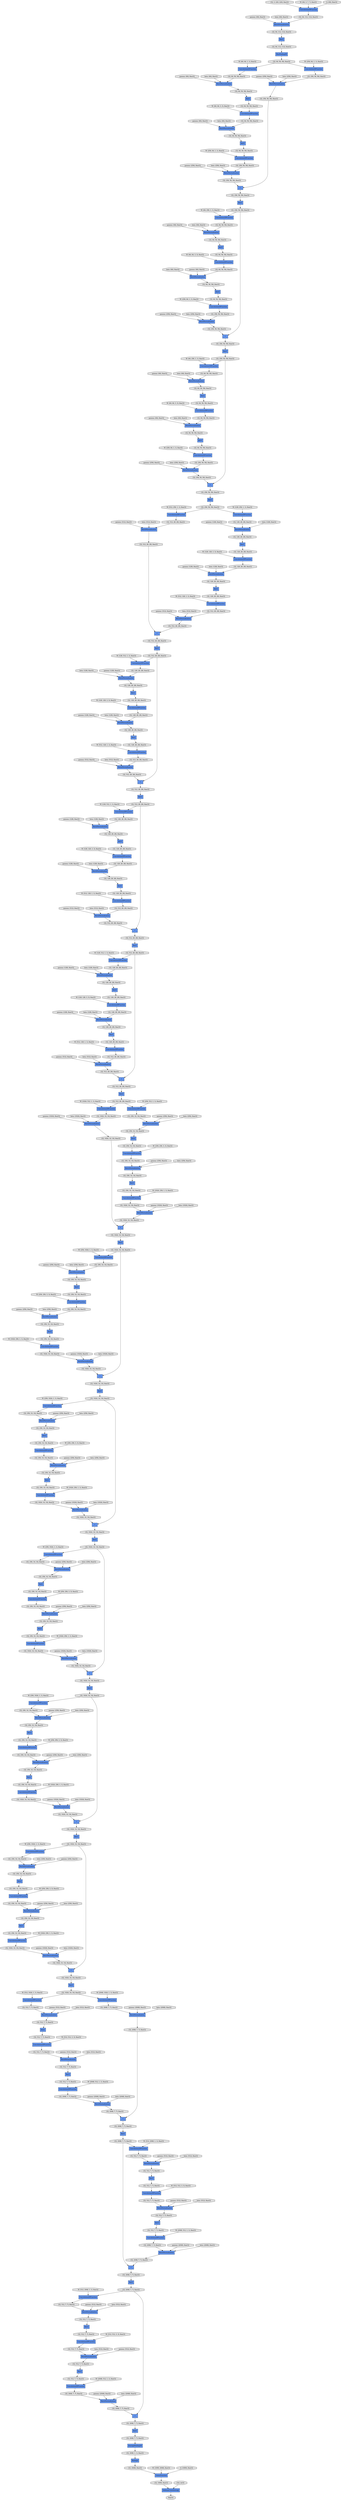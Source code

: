 digraph graphname{rankdir=TB;139772608872520 [label="W: (1024, 256, 1, 1), float32",shape="octagon",fillcolor="#E0E0E0",style="filled"];139772608807320 [label="gamma: (128), float32",shape="octagon",fillcolor="#E0E0E0",style="filled"];139772608774552 [label="beta: (128), float32",shape="octagon",fillcolor="#E0E0E0",style="filled"];139772608873024 [label="gamma: (1024), float32",shape="octagon",fillcolor="#E0E0E0",style="filled"];139772608774720 [label="W: (128, 128, 3, 3), float32",shape="octagon",fillcolor="#E0E0E0",style="filled"];139772608807712 [label="beta: (128), float32",shape="octagon",fillcolor="#E0E0E0",style="filled"];139769474384784 [label="gamma: (256), float32",shape="octagon",fillcolor="#E0E0E0",style="filled"];139772608873416 [label="beta: (1024), float32",shape="octagon",fillcolor="#E0E0E0",style="filled"];139772608807880 [label="W: (512, 128, 1, 1), float32",shape="octagon",fillcolor="#E0E0E0",style="filled"];139772608775224 [label="gamma: (128), float32",shape="octagon",fillcolor="#E0E0E0",style="filled"];139772608873752 [label="W: (256, 1024, 1, 1), float32",shape="octagon",fillcolor="#E0E0E0",style="filled"];139772608808384 [label="gamma: (512), float32",shape="octagon",fillcolor="#E0E0E0",style="filled"];139772608775616 [label="beta: (128), float32",shape="octagon",fillcolor="#E0E0E0",style="filled"];139772608775784 [label="W: (512, 128, 1, 1), float32",shape="octagon",fillcolor="#E0E0E0",style="filled"];139772608874256 [label="gamma: (256), float32",shape="octagon",fillcolor="#E0E0E0",style="filled"];139772608808776 [label="beta: (512), float32",shape="octagon",fillcolor="#E0E0E0",style="filled"];139769474385848 [label="W: (256, 64, 1, 1), float32",shape="octagon",fillcolor="#E0E0E0",style="filled"];139769474385960 [label="beta: (64), float32",shape="octagon",fillcolor="#E0E0E0",style="filled"];139772608776288 [label="gamma: (512), float32",shape="octagon",fillcolor="#E0E0E0",style="filled"];139772608874648 [label="beta: (256), float32",shape="octagon",fillcolor="#E0E0E0",style="filled"];139772608809112 [label="W: (128, 512, 1, 1), float32",shape="octagon",fillcolor="#E0E0E0",style="filled"];139772608874816 [label="W: (256, 256, 3, 3), float32",shape="octagon",fillcolor="#E0E0E0",style="filled"];139772608776680 [label="beta: (512), float32",shape="octagon",fillcolor="#E0E0E0",style="filled"];139772608809616 [label="gamma: (128), float32",shape="octagon",fillcolor="#E0E0E0",style="filled"];139772608875320 [label="gamma: (256), float32",shape="octagon",fillcolor="#E0E0E0",style="filled"];139772608777016 [label="W: (128, 512, 1, 1), float32",shape="octagon",fillcolor="#E0E0E0",style="filled"];139769474386912 [label="gamma: (64), float32",shape="octagon",fillcolor="#E0E0E0",style="filled"];139772608810008 [label="beta: (128), float32",shape="octagon",fillcolor="#E0E0E0",style="filled"];139771458329792 [label="ReLU",shape="record",fillcolor="#6495ED",style="filled"];139772608875712 [label="beta: (256), float32",shape="octagon",fillcolor="#E0E0E0",style="filled"];139772608810176 [label="W: (128, 128, 3, 3), float32",shape="octagon",fillcolor="#E0E0E0",style="filled"];139772608777520 [label="gamma: (128), float32",shape="octagon",fillcolor="#E0E0E0",style="filled"];139772608875880 [label="W: (1024, 256, 1, 1), float32",shape="octagon",fillcolor="#E0E0E0",style="filled"];139772608810680 [label="gamma: (128), float32",shape="octagon",fillcolor="#E0E0E0",style="filled"];139772608777912 [label="beta: (128), float32",shape="octagon",fillcolor="#E0E0E0",style="filled"];139772608876384 [label="gamma: (1024), float32",shape="octagon",fillcolor="#E0E0E0",style="filled"];139772608778080 [label="W: (128, 128, 3, 3), float32",shape="octagon",fillcolor="#E0E0E0",style="filled"];139771457966152 [label="ReLU",shape="record",fillcolor="#6495ED",style="filled"];139771458326600 [label="(32, 256, 56, 56), float32",shape="octagon",fillcolor="#E0E0E0",style="filled"];139771457966208 [label="(32, 256, 14, 14), float32",shape="octagon",fillcolor="#E0E0E0",style="filled"];139771458457728 [label="Convolution2DFunction",shape="record",fillcolor="#6495ED",style="filled"];139771457999032 [label="(32, 1024, 14, 14), float32",shape="octagon",fillcolor="#E0E0E0",style="filled"];139771458425016 [label="Convolution2DFunction",shape="record",fillcolor="#6495ED",style="filled"];139771457966320 [label="(32, 256, 14, 14), float32",shape="octagon",fillcolor="#E0E0E0",style="filled"];139771458457840 [label="(32, 1024, 14, 14), float32",shape="octagon",fillcolor="#E0E0E0",style="filled"];139771458326768 [label="Convolution2DFunction",shape="record",fillcolor="#6495ED",style="filled"];139771458326824 [label="Convolution2DFunction",shape="record",fillcolor="#6495ED",style="filled"];139771457999144 [label="(32, 256, 14, 14), float32",shape="octagon",fillcolor="#E0E0E0",style="filled"];139771458425128 [label="(32, 512, 28, 28), float32",shape="octagon",fillcolor="#E0E0E0",style="filled"];139771458457952 [label="Convolution2DFunction",shape="record",fillcolor="#6495ED",style="filled"];139771458326880 [label="(32, 256, 56, 56), float32",shape="octagon",fillcolor="#E0E0E0",style="filled"];139771457999256 [label="Convolution2DFunction",shape="record",fillcolor="#6495ED",style="filled"];139771458326936 [label="(32, 128, 28, 28), float32",shape="octagon",fillcolor="#E0E0E0",style="filled"];139771458458064 [label="(32, 256, 14, 14), float32",shape="octagon",fillcolor="#E0E0E0",style="filled"];139771457999424 [label="ReLU",shape="record",fillcolor="#6495ED",style="filled"];139771458425520 [label="(32, 512, 28, 28), float32",shape="octagon",fillcolor="#E0E0E0",style="filled"];139771457999592 [label="(32, 1024, 14, 14), float32",shape="octagon",fillcolor="#E0E0E0",style="filled"];139771457966824 [label="_ + _",shape="record",fillcolor="#6495ED",style="filled"];139771458327328 [label="Convolution2DFunction",shape="record",fillcolor="#6495ED",style="filled"];139771457966936 [label="(32, 256, 14, 14), float32",shape="octagon",fillcolor="#E0E0E0",style="filled"];139771458458456 [label="Convolution2DFunction",shape="record",fillcolor="#6495ED",style="filled"];139771458425688 [label="(32, 256, 14, 14), float32",shape="octagon",fillcolor="#E0E0E0",style="filled"];139771458327440 [label="(32, 128, 28, 28), float32",shape="octagon",fillcolor="#E0E0E0",style="filled"];139771458458568 [label="(32, 256, 14, 14), float32",shape="octagon",fillcolor="#E0E0E0",style="filled"];139771457999872 [label="Convolution2DFunction",shape="record",fillcolor="#6495ED",style="filled"];139771457967104 [label="(32, 1024, 14, 14), float32",shape="octagon",fillcolor="#E0E0E0",style="filled"];139771457999984 [label="(32, 1024, 14, 14), float32",shape="octagon",fillcolor="#E0E0E0",style="filled"];139771457967216 [label="(32, 1024, 14, 14), float32",shape="octagon",fillcolor="#E0E0E0",style="filled"];139771458327664 [label="(32, 128, 28, 28), float32",shape="octagon",fillcolor="#E0E0E0",style="filled"];139771458458792 [label="(32, 256, 14, 14), float32",shape="octagon",fillcolor="#E0E0E0",style="filled"];139771457967328 [label="BatchNormalization",shape="record",fillcolor="#6495ED",style="filled"];139771458327776 [label="(32, 128, 28, 28), float32",shape="octagon",fillcolor="#E0E0E0",style="filled"];139771458000152 [label="(32, 256, 14, 14), float32",shape="octagon",fillcolor="#E0E0E0",style="filled"];139771457967384 [label="(32, 256, 14, 14), float32",shape="octagon",fillcolor="#E0E0E0",style="filled"];139771458458904 [label="(32, 256, 14, 14), float32",shape="octagon",fillcolor="#E0E0E0",style="filled"];139771458426136 [label="Convolution2DFunction",shape="record",fillcolor="#6495ED",style="filled"];139771458000208 [label="ReLU",shape="record",fillcolor="#6495ED",style="filled"];139771458458960 [label="ReLU",shape="record",fillcolor="#6495ED",style="filled"];139771458327832 [label="ReLU",shape="record",fillcolor="#6495ED",style="filled"];139771458000264 [label="BatchNormalization",shape="record",fillcolor="#6495ED",style="filled"];139771457967496 [label="Convolution2DFunction",shape="record",fillcolor="#6495ED",style="filled"];139771458459016 [label="BatchNormalization",shape="record",fillcolor="#6495ED",style="filled"];139771458426248 [label="(32, 256, 14, 14), float32",shape="octagon",fillcolor="#E0E0E0",style="filled"];139771458327888 [label="BatchNormalization",shape="record",fillcolor="#6495ED",style="filled"];139771457967664 [label="ReLU",shape="record",fillcolor="#6495ED",style="filled"];139771458426472 [label="(32, 256, 14, 14), float32",shape="octagon",fillcolor="#E0E0E0",style="filled"];139771457967832 [label="(32, 1024, 14, 14), float32",shape="octagon",fillcolor="#E0E0E0",style="filled"];139771458426584 [label="(32, 256, 14, 14), float32",shape="octagon",fillcolor="#E0E0E0",style="filled"];139771458328280 [label="Convolution2DFunction",shape="record",fillcolor="#6495ED",style="filled"];139771458000656 [label="Convolution2DFunction",shape="record",fillcolor="#6495ED",style="filled"];139771458459408 [label="_ + _",shape="record",fillcolor="#6495ED",style="filled"];139771458426640 [label="ReLU",shape="record",fillcolor="#6495ED",style="filled"];139771458426696 [label="BatchNormalization",shape="record",fillcolor="#6495ED",style="filled"];139771458328392 [label="(32, 128, 28, 28), float32",shape="octagon",fillcolor="#E0E0E0",style="filled"];139771458000768 [label="(32, 256, 14, 14), float32",shape="octagon",fillcolor="#E0E0E0",style="filled"];139771458459520 [label="(32, 256, 14, 14), float32",shape="octagon",fillcolor="#E0E0E0",style="filled"];139771457968112 [label="Convolution2DFunction",shape="record",fillcolor="#6495ED",style="filled"];139771458328560 [label="(32, 512, 28, 28), float32",shape="octagon",fillcolor="#E0E0E0",style="filled"];139771458459688 [label="(32, 1024, 14, 14), float32",shape="octagon",fillcolor="#E0E0E0",style="filled"];139771458000992 [label="(32, 256, 14, 14), float32",shape="octagon",fillcolor="#E0E0E0",style="filled"];139771457968224 [label="(32, 1024, 14, 14), float32",shape="octagon",fillcolor="#E0E0E0",style="filled"];139771458328672 [label="(32, 512, 28, 28), float32",shape="octagon",fillcolor="#E0E0E0",style="filled"];139771458459800 [label="(32, 1024, 14, 14), float32",shape="octagon",fillcolor="#E0E0E0",style="filled"];139771458001104 [label="(32, 256, 14, 14), float32",shape="octagon",fillcolor="#E0E0E0",style="filled"];139771458427088 [label="Convolution2DFunction",shape="record",fillcolor="#6495ED",style="filled"];139771458328784 [label="BatchNormalization",shape="record",fillcolor="#6495ED",style="filled"];139771458001160 [label="ReLU",shape="record",fillcolor="#6495ED",style="filled"];139771457968392 [label="(32, 256, 14, 14), float32",shape="octagon",fillcolor="#E0E0E0",style="filled"];139771458459912 [label="BatchNormalization",shape="record",fillcolor="#6495ED",style="filled"];139771458427200 [label="(32, 256, 14, 14), float32",shape="octagon",fillcolor="#E0E0E0",style="filled"];139771458001216 [label="BatchNormalization",shape="record",fillcolor="#6495ED",style="filled"];139771457968448 [label="ReLU",shape="record",fillcolor="#6495ED",style="filled"];139771457968504 [label="BatchNormalization",shape="record",fillcolor="#6495ED",style="filled"];139771458460024 [label="Convolution2DFunction",shape="record",fillcolor="#6495ED",style="filled"];139771458459968 [label="(32, 256, 14, 14), float32",shape="octagon",fillcolor="#E0E0E0",style="filled"];139771458328896 [label="Convolution2DFunction",shape="record",fillcolor="#6495ED",style="filled"];139771458427368 [label="(32, 1024, 14, 14), float32",shape="octagon",fillcolor="#E0E0E0",style="filled"];139771458329064 [label="(32, 512, 28, 28), float32",shape="octagon",fillcolor="#E0E0E0",style="filled"];139771458460192 [label="ReLU",shape="record",fillcolor="#6495ED",style="filled"];139771458427480 [label="(32, 1024, 14, 14), float32",shape="octagon",fillcolor="#E0E0E0",style="filled"];139771458329176 [label="(32, 512, 28, 28), float32",shape="octagon",fillcolor="#E0E0E0",style="filled"];139771458427592 [label="BatchNormalization",shape="record",fillcolor="#6495ED",style="filled"];139771458001608 [label="_ + _",shape="record",fillcolor="#6495ED",style="filled"];139771458460360 [label="(32, 1024, 14, 14), float32",shape="octagon",fillcolor="#E0E0E0",style="filled"];139771458329288 [label="_ + _",shape="record",fillcolor="#6495ED",style="filled"];139771457968896 [label="Convolution2DFunction",shape="record",fillcolor="#6495ED",style="filled"];139771458329344 [label="BatchNormalization",shape="record",fillcolor="#6495ED",style="filled"];139771458001720 [label="(32, 256, 14, 14), float32",shape="octagon",fillcolor="#E0E0E0",style="filled"];139771458427704 [label="(32, 256, 14, 14), float32",shape="octagon",fillcolor="#E0E0E0",style="filled"];139771458329400 [label="Convolution2DFunction",shape="record",fillcolor="#6495ED",style="filled"];139771457969008 [label="(32, 256, 14, 14), float32",shape="octagon",fillcolor="#E0E0E0",style="filled"];139771458001888 [label="(32, 1024, 14, 14), float32",shape="octagon",fillcolor="#E0E0E0",style="filled"];139771458460640 [label="Convolution2DFunction",shape="record",fillcolor="#6495ED",style="filled"];139771458427872 [label="(32, 1024, 14, 14), float32",shape="octagon",fillcolor="#E0E0E0",style="filled"];139771458002000 [label="(32, 1024, 14, 14), float32",shape="octagon",fillcolor="#E0E0E0",style="filled"];139771457969232 [label="(32, 256, 14, 14), float32",shape="octagon",fillcolor="#E0E0E0",style="filled"];139771458460752 [label="(32, 1024, 14, 14), float32",shape="octagon",fillcolor="#E0E0E0",style="filled"];139771458427984 [label="(32, 1024, 14, 14), float32",shape="octagon",fillcolor="#E0E0E0",style="filled"];139771458002112 [label="BatchNormalization",shape="record",fillcolor="#6495ED",style="filled"];139771457969344 [label="(32, 256, 14, 14), float32",shape="octagon",fillcolor="#E0E0E0",style="filled"];139771458428096 [label="_ + _",shape="record",fillcolor="#6495ED",style="filled"];139771458428152 [label="BatchNormalization",shape="record",fillcolor="#6495ED",style="filled"];139771458002168 [label="BatchNormalization",shape="record",fillcolor="#6495ED",style="filled"];139771457969400 [label="ReLU",shape="record",fillcolor="#6495ED",style="filled"];139771458460920 [label="(32, 256, 14, 14), float32",shape="octagon",fillcolor="#E0E0E0",style="filled"];139771458428208 [label="Convolution2DFunction",shape="record",fillcolor="#6495ED",style="filled"];139771457969456 [label="BatchNormalization",shape="record",fillcolor="#6495ED",style="filled"];139771458460976 [label="ReLU",shape="record",fillcolor="#6495ED",style="filled"];139771458002280 [label="(32, 256, 14, 14), float32",shape="octagon",fillcolor="#E0E0E0",style="filled"];139771458461032 [label="BatchNormalization",shape="record",fillcolor="#6495ED",style="filled"];139771458329960 [label="(32, 512, 28, 28), float32",shape="octagon",fillcolor="#E0E0E0",style="filled"];139771457969568 [label="(32, 1024, 14, 14), float32",shape="octagon",fillcolor="#E0E0E0",style="filled"];139771458002448 [label="ReLU",shape="record",fillcolor="#6495ED",style="filled"];139771458002504 [label="ReLU",shape="record",fillcolor="#6495ED",style="filled"];139771458428488 [label="BatchNormalization",shape="record",fillcolor="#6495ED",style="filled"];139771458428544 [label="ReLU",shape="record",fillcolor="#6495ED",style="filled"];139771458330240 [label="Convolution2DFunction",shape="record",fillcolor="#6495ED",style="filled"];139771458002616 [label="(32, 1024, 14, 14), float32",shape="octagon",fillcolor="#E0E0E0",style="filled"];139771457969848 [label="_ + _",shape="record",fillcolor="#6495ED",style="filled"];139771458428600 [label="ReLU",shape="record",fillcolor="#6495ED",style="filled"];139771458461424 [label="Convolution2DFunction",shape="record",fillcolor="#6495ED",style="filled"];139771458330352 [label="(32, 512, 28, 28), float32",shape="octagon",fillcolor="#E0E0E0",style="filled"];139771457969960 [label="(32, 256, 14, 14), float32",shape="octagon",fillcolor="#E0E0E0",style="filled"];139771458428712 [label="(32, 1024, 14, 14), float32",shape="octagon",fillcolor="#E0E0E0",style="filled"];139771458461536 [label="(32, 256, 14, 14), float32",shape="octagon",fillcolor="#E0E0E0",style="filled"];139771458330464 [label="(32, 128, 28, 28), float32",shape="octagon",fillcolor="#E0E0E0",style="filled"];139771458330520 [label="ReLU",shape="record",fillcolor="#6495ED",style="filled"];139771458461648 [label="BatchNormalization",shape="record",fillcolor="#6495ED",style="filled"];139771457970128 [label="BatchNormalization",shape="record",fillcolor="#6495ED",style="filled"];139771458330576 [label="BatchNormalization",shape="record",fillcolor="#6495ED",style="filled"];139772608749752 [label="W: (128, 128, 3, 3), float32",shape="octagon",fillcolor="#E0E0E0",style="filled"];139772608913704 [label="beta: (1024), float32",shape="octagon",fillcolor="#E0E0E0",style="filled"];139771458396456 [label="_ + _",shape="record",fillcolor="#6495ED",style="filled"];139771458396568 [label="(32, 128, 28, 28), float32",shape="octagon",fillcolor="#E0E0E0",style="filled"];139772608914040 [label="W: (256, 1024, 1, 1), float32",shape="octagon",fillcolor="#E0E0E0",style="filled"];139771458396792 [label="(32, 512, 28, 28), float32",shape="octagon",fillcolor="#E0E0E0",style="filled"];139772608750256 [label="gamma: (128), float32",shape="octagon",fillcolor="#E0E0E0",style="filled"];139771458396904 [label="(32, 512, 28, 28), float32",shape="octagon",fillcolor="#E0E0E0",style="filled"];139771458397016 [label="(32, 128, 28, 28), float32",shape="octagon",fillcolor="#E0E0E0",style="filled"];139771458397128 [label="Convolution2DFunction",shape="record",fillcolor="#6495ED",style="filled"];139772608750648 [label="beta: (128), float32",shape="octagon",fillcolor="#E0E0E0",style="filled"];139772608914544 [label="gamma: (256), float32",shape="octagon",fillcolor="#E0E0E0",style="filled"];139771458397296 [label="ReLU",shape="record",fillcolor="#6495ED",style="filled"];139772608750816 [label="W: (512, 128, 1, 1), float32",shape="octagon",fillcolor="#E0E0E0",style="filled"];139771458397464 [label="(32, 512, 28, 28), float32",shape="octagon",fillcolor="#E0E0E0",style="filled"];139772608914936 [label="beta: (256), float32",shape="octagon",fillcolor="#E0E0E0",style="filled"];139772608915104 [label="W: (256, 256, 3, 3), float32",shape="octagon",fillcolor="#E0E0E0",style="filled"];139771458397856 [label="(32, 512, 28, 28), float32",shape="octagon",fillcolor="#E0E0E0",style="filled"];139772608751320 [label="gamma: (512), float32",shape="octagon",fillcolor="#E0E0E0",style="filled"];139771458398024 [label="(32, 128, 28, 28), float32",shape="octagon",fillcolor="#E0E0E0",style="filled"];139771458398080 [label="ReLU",shape="record",fillcolor="#6495ED",style="filled"];139771458398136 [label="BatchNormalization",shape="record",fillcolor="#6495ED",style="filled"];139772608751712 [label="beta: (512), float32",shape="octagon",fillcolor="#E0E0E0",style="filled"];139772608915608 [label="gamma: (256), float32",shape="octagon",fillcolor="#E0E0E0",style="filled"];139772608751880 [label="W: (512, 256, 1, 1), float32",shape="octagon",fillcolor="#E0E0E0",style="filled"];139771458398528 [label="Convolution2DFunction",shape="record",fillcolor="#6495ED",style="filled"];139771458398640 [label="(32, 128, 28, 28), float32",shape="octagon",fillcolor="#E0E0E0",style="filled"];139772608916000 [label="beta: (256), float32",shape="octagon",fillcolor="#E0E0E0",style="filled"];139771458398752 [label="(32, 128, 28, 28), float32",shape="octagon",fillcolor="#E0E0E0",style="filled"];139772608916168 [label="W: (1024, 256, 1, 1), float32",shape="octagon",fillcolor="#E0E0E0",style="filled"];139771458398920 [label="BatchNormalization",shape="record",fillcolor="#6495ED",style="filled"];139771458398976 [label="(32, 128, 28, 28), float32",shape="octagon",fillcolor="#E0E0E0",style="filled"];139772608752384 [label="gamma: (512), float32",shape="octagon",fillcolor="#E0E0E0",style="filled"];139771458399032 [label="ReLU",shape="record",fillcolor="#6495ED",style="filled"];139771458399256 [label="(32, 256, 14, 14), float32",shape="octagon",fillcolor="#E0E0E0",style="filled"];139772608752776 [label="beta: (512), float32",shape="octagon",fillcolor="#E0E0E0",style="filled"];139772608916672 [label="gamma: (1024), float32",shape="octagon",fillcolor="#E0E0E0",style="filled"];139771458399480 [label="_ + _",shape="record",fillcolor="#6495ED",style="filled"];139771458399592 [label="(32, 128, 28, 28), float32",shape="octagon",fillcolor="#E0E0E0",style="filled"];139772608753112 [label="W: (128, 512, 1, 1), float32",shape="octagon",fillcolor="#E0E0E0",style="filled"];139771458748312 [label="(32, 256, 56, 56), float32",shape="octagon",fillcolor="#E0E0E0",style="filled"];139771458399760 [label="(32, 512, 28, 28), float32",shape="octagon",fillcolor="#E0E0E0",style="filled"];139772608917064 [label="beta: (1024), float32",shape="octagon",fillcolor="#E0E0E0",style="filled"];139771458399816 [label="ReLU",shape="record",fillcolor="#6495ED",style="filled"];139769609956936 [label="Convolution2DFunction",shape="record",fillcolor="#6495ED",style="filled"];139771458399928 [label="(32, 512, 28, 28), float32",shape="octagon",fillcolor="#E0E0E0",style="filled"];139771458400040 [label="BatchNormalization",shape="record",fillcolor="#6495ED",style="filled"];139771458400096 [label="BatchNormalization",shape="record",fillcolor="#6495ED",style="filled"];139772608917400 [label="W: (256, 1024, 1, 1), float32",shape="octagon",fillcolor="#E0E0E0",style="filled"];139771458400208 [label="ReLU",shape="record",fillcolor="#6495ED",style="filled"];139772608753616 [label="gamma: (128), float32",shape="octagon",fillcolor="#E0E0E0",style="filled"];139771458367560 [label="(32, 128, 28, 28), float32",shape="octagon",fillcolor="#E0E0E0",style="filled"];139771458695296 [label="BatchNormalization",shape="record",fillcolor="#6495ED",style="filled"];139772608852152 [label="gamma: (1024), float32",shape="octagon",fillcolor="#E0E0E0",style="filled"];139771458367896 [label="Convolution2DFunction",shape="record",fillcolor="#6495ED",style="filled"];139771458368008 [label="(32, 128, 28, 28), float32",shape="octagon",fillcolor="#E0E0E0",style="filled"];139772608852544 [label="beta: (1024), float32",shape="octagon",fillcolor="#E0E0E0",style="filled"];139772608852712 [label="W: (1024, 512, 1, 1), float32",shape="octagon",fillcolor="#E0E0E0",style="filled"];139771458368232 [label="(32, 128, 28, 28), float32",shape="octagon",fillcolor="#E0E0E0",style="filled"];139771458695968 [label="(32, 3, 224, 224), float32",shape="octagon",fillcolor="#E0E0E0",style="filled"];139771458368344 [label="(32, 128, 28, 28), float32",shape="octagon",fillcolor="#E0E0E0",style="filled"];139771458368400 [label="ReLU",shape="record",fillcolor="#6495ED",style="filled"];139771458368456 [label="BatchNormalization",shape="record",fillcolor="#6495ED",style="filled"];139771458696360 [label="Convolution2DFunction",shape="record",fillcolor="#6495ED",style="filled"];139772608853216 [label="gamma: (1024), float32",shape="octagon",fillcolor="#E0E0E0",style="filled"];139771458368848 [label="_ + _",shape="record",fillcolor="#6495ED",style="filled"];139771458368960 [label="(32, 128, 28, 28), float32",shape="octagon",fillcolor="#E0E0E0",style="filled"];139772608853608 [label="beta: (1024), float32",shape="octagon",fillcolor="#E0E0E0",style="filled"];139771458369128 [label="(32, 512, 28, 28), float32",shape="octagon",fillcolor="#E0E0E0",style="filled"];139771458369240 [label="(32, 512, 28, 28), float32",shape="octagon",fillcolor="#E0E0E0",style="filled"];139771458369352 [label="BatchNormalization",shape="record",fillcolor="#6495ED",style="filled"];139771458369408 [label="(32, 128, 28, 28), float32",shape="octagon",fillcolor="#E0E0E0",style="filled"];139772608853944 [label="W: (256, 1024, 1, 1), float32",shape="octagon",fillcolor="#E0E0E0",style="filled"];139771458369464 [label="Convolution2DFunction",shape="record",fillcolor="#6495ED",style="filled"];139771458369632 [label="ReLU",shape="record",fillcolor="#6495ED",style="filled"];139771458369800 [label="(32, 512, 28, 28), float32",shape="octagon",fillcolor="#E0E0E0",style="filled"];139772608854448 [label="gamma: (256), float32",shape="octagon",fillcolor="#E0E0E0",style="filled"];139771458370080 [label="Convolution2DFunction",shape="record",fillcolor="#6495ED",style="filled"];139771458370192 [label="(32, 512, 28, 28), float32",shape="octagon",fillcolor="#E0E0E0",style="filled"];139771458370360 [label="(32, 128, 28, 28), float32",shape="octagon",fillcolor="#E0E0E0",style="filled"];139772608854840 [label="beta: (256), float32",shape="octagon",fillcolor="#E0E0E0",style="filled"];139771458370416 [label="ReLU",shape="record",fillcolor="#6495ED",style="filled"];139771458370472 [label="BatchNormalization",shape="record",fillcolor="#6495ED",style="filled"];139772608855008 [label="W: (256, 256, 3, 3), float32",shape="octagon",fillcolor="#E0E0E0",style="filled"];139771458370864 [label="Convolution2DFunction",shape="record",fillcolor="#6495ED",style="filled"];139771458370976 [label="(32, 128, 28, 28), float32",shape="octagon",fillcolor="#E0E0E0",style="filled"];139772608855512 [label="gamma: (256), float32",shape="octagon",fillcolor="#E0E0E0",style="filled"];139771458371200 [label="(32, 128, 28, 28), float32",shape="octagon",fillcolor="#E0E0E0",style="filled"];139771458371312 [label="(32, 128, 28, 28), float32",shape="octagon",fillcolor="#E0E0E0",style="filled"];139771458371368 [label="ReLU",shape="record",fillcolor="#6495ED",style="filled"];139772608855904 [label="beta: (256), float32",shape="octagon",fillcolor="#E0E0E0",style="filled"];139771458371424 [label="BatchNormalization",shape="record",fillcolor="#6495ED",style="filled"];139771458371536 [label="BatchNormalization",shape="record",fillcolor="#6495ED",style="filled"];139769474433152 [label="W: (64, 3, 7, 7), float32",shape="octagon",fillcolor="#E0E0E0",style="filled"];139769474433600 [label="b: (64), float32",shape="octagon",fillcolor="#E0E0E0",style="filled"];139769939772248 [label="Convolution2DFunction",shape="record",fillcolor="#6495ED",style="filled"];139769474433992 [label="gamma: (64), float32",shape="octagon",fillcolor="#E0E0E0",style="filled"];139769939772696 [label="Convolution2DFunction",shape="record",fillcolor="#6495ED",style="filled"];139769474434384 [label="beta: (64), float32",shape="octagon",fillcolor="#E0E0E0",style="filled"];139769474434832 [label="W: (64, 64, 1, 1), float32",shape="octagon",fillcolor="#E0E0E0",style="filled"];139769939773312 [label="(32, 64, 56, 56), float32",shape="octagon",fillcolor="#E0E0E0",style="filled"];139769474435336 [label="gamma: (64), float32",shape="octagon",fillcolor="#E0E0E0",style="filled"];139769474435728 [label="beta: (64), float32",shape="octagon",fillcolor="#E0E0E0",style="filled"];139769474435896 [label="W: (64, 64, 3, 3), float32",shape="octagon",fillcolor="#E0E0E0",style="filled"];139769474436400 [label="gamma: (64), float32",shape="octagon",fillcolor="#E0E0E0",style="filled"];139769474436792 [label="beta: (64), float32",shape="octagon",fillcolor="#E0E0E0",style="filled"];139769474436960 [label="W: (256, 64, 1, 1), float32",shape="octagon",fillcolor="#E0E0E0",style="filled"];139771458113608 [label="ReLU",shape="record",fillcolor="#6495ED",style="filled"];139772608827520 [label="beta: (128), float32",shape="octagon",fillcolor="#E0E0E0",style="filled"];139771458113776 [label="(32, 2048, 7, 7), float32",shape="octagon",fillcolor="#E0E0E0",style="filled"];139772608991472 [label="gamma: (512), float32",shape="octagon",fillcolor="#E0E0E0",style="filled"];139772608827688 [label="W: (512, 128, 1, 1), float32",shape="octagon",fillcolor="#E0E0E0",style="filled"];139772596703584 [label="beta: (512), float32",shape="octagon",fillcolor="#E0E0E0",style="filled"];139772596703752 [label="W: (2048, 512, 1, 1), float32",shape="octagon",fillcolor="#E0E0E0",style="filled"];139771458114168 [label="(32, 2048, 7, 7), float32",shape="octagon",fillcolor="#E0E0E0",style="filled"];139772608991864 [label="beta: (512), float32",shape="octagon",fillcolor="#E0E0E0",style="filled"];139771458114280 [label="SoftmaxCrossEntropy",shape="record",fillcolor="#6495ED",style="filled"];139772608992032 [label="W: (2048, 512, 1, 1), float32",shape="octagon",fillcolor="#E0E0E0",style="filled"];139772608828192 [label="gamma: (512), float32",shape="octagon",fillcolor="#E0E0E0",style="filled"];139771458114392 [label="(32, 2048), float32",shape="octagon",fillcolor="#E0E0E0",style="filled"];139771458114448 [label="LinearFunction",shape="record",fillcolor="#6495ED",style="filled"];139772596704256 [label="gamma: (2048), float32",shape="octagon",fillcolor="#E0E0E0",style="filled"];139771458114672 [label="(32, 1000), float32",shape="octagon",fillcolor="#E0E0E0",style="filled"];139772608828584 [label="beta: (512), float32",shape="octagon",fillcolor="#E0E0E0",style="filled"];139771458114784 [label="(32), int32",shape="octagon",fillcolor="#E0E0E0",style="filled"];139772608992536 [label="gamma: (2048), float32",shape="octagon",fillcolor="#E0E0E0",style="filled"];139772596704648 [label="beta: (2048), float32",shape="octagon",fillcolor="#E0E0E0",style="filled"];139772608828976 [label="W: (256, 512, 1, 1), float32",shape="octagon",fillcolor="#E0E0E0",style="filled"];139772596704872 [label="W: (1000, 2048), float32",shape="octagon",fillcolor="#E0E0E0",style="filled"];139772608992928 [label="beta: (2048), float32",shape="octagon",fillcolor="#E0E0E0",style="filled"];139772608993096 [label="W: (2048, 1024, 1, 1), float32",shape="octagon",fillcolor="#E0E0E0",style="filled"];139772596705264 [label="b: (1000), float32",shape="octagon",fillcolor="#E0E0E0",style="filled"];139771458115624 [label="float32",shape="octagon",fillcolor="#E0E0E0",style="filled"];139772608829480 [label="gamma: (256), float32",shape="octagon",fillcolor="#E0E0E0",style="filled"];139772608993600 [label="gamma: (2048), float32",shape="octagon",fillcolor="#E0E0E0",style="filled"];139772608829872 [label="beta: (256), float32",shape="octagon",fillcolor="#E0E0E0",style="filled"];139771458060184 [label="BatchNormalization",shape="record",fillcolor="#6495ED",style="filled"];139772608830040 [label="W: (256, 256, 3, 3), float32",shape="octagon",fillcolor="#E0E0E0",style="filled"];139772608993992 [label="beta: (2048), float32",shape="octagon",fillcolor="#E0E0E0",style="filled"];139772608994328 [label="W: (512, 2048, 1, 1), float32",shape="octagon",fillcolor="#E0E0E0",style="filled"];139772608830544 [label="gamma: (256), float32",shape="octagon",fillcolor="#E0E0E0",style="filled"];139772608830936 [label="beta: (256), float32",shape="octagon",fillcolor="#E0E0E0",style="filled"];139772608994832 [label="gamma: (512), float32",shape="octagon",fillcolor="#E0E0E0",style="filled"];139772608831104 [label="W: (1024, 256, 1, 1), float32",shape="octagon",fillcolor="#E0E0E0",style="filled"];139772608995224 [label="beta: (512), float32",shape="octagon",fillcolor="#E0E0E0",style="filled"];139771458019456 [label="(32, 1024, 14, 14), float32",shape="octagon",fillcolor="#E0E0E0",style="filled"];139771458281600 [label="Convolution2DFunction",shape="record",fillcolor="#6495ED",style="filled"];139772608962744 [label="beta: (256), float32",shape="octagon",fillcolor="#E0E0E0",style="filled"];139771458281656 [label="Convolution2DFunction",shape="record",fillcolor="#6495ED",style="filled"];139771458019568 [label="Convolution2DFunction",shape="record",fillcolor="#6495ED",style="filled"];139772608733424 [label="gamma: (64), float32",shape="octagon",fillcolor="#E0E0E0",style="filled"];139771458281712 [label="(32, 256, 56, 56), float32",shape="octagon",fillcolor="#E0E0E0",style="filled"];139771458281768 [label="(32, 64, 56, 56), float32",shape="octagon",fillcolor="#E0E0E0",style="filled"];139772608962912 [label="W: (256, 256, 3, 3), float32",shape="octagon",fillcolor="#E0E0E0",style="filled"];139771458019680 [label="(32, 256, 14, 14), float32",shape="octagon",fillcolor="#E0E0E0",style="filled"];139772608733816 [label="beta: (64), float32",shape="octagon",fillcolor="#E0E0E0",style="filled"];139771458282104 [label="Convolution2DFunction",shape="record",fillcolor="#6495ED",style="filled"];139771458282160 [label="(32, 64, 56, 56), float32",shape="octagon",fillcolor="#E0E0E0",style="filled"];139771458282216 [label="(32, 64, 56, 56), float32",shape="octagon",fillcolor="#E0E0E0",style="filled"];139771458020128 [label="Convolution2DFunction",shape="record",fillcolor="#6495ED",style="filled"];139772608733984 [label="W: (64, 64, 3, 3), float32",shape="octagon",fillcolor="#E0E0E0",style="filled"];139771458282272 [label="(32, 256, 56, 56), float32",shape="octagon",fillcolor="#E0E0E0",style="filled"];139772608963416 [label="gamma: (256), float32",shape="octagon",fillcolor="#E0E0E0",style="filled"];139771458020240 [label="(32, 256, 14, 14), float32",shape="octagon",fillcolor="#E0E0E0",style="filled"];139771458282384 [label="(32, 64, 56, 56), float32",shape="octagon",fillcolor="#E0E0E0",style="filled"];139771458282440 [label="ReLU",shape="record",fillcolor="#6495ED",style="filled"];139771458282496 [label="BatchNormalization",shape="record",fillcolor="#6495ED",style="filled"];139771458020464 [label="(32, 256, 14, 14), float32",shape="octagon",fillcolor="#E0E0E0",style="filled"];139771458020576 [label="(32, 256, 14, 14), float32",shape="octagon",fillcolor="#E0E0E0",style="filled"];139772608963808 [label="beta: (256), float32",shape="octagon",fillcolor="#E0E0E0",style="filled"];139771458020632 [label="ReLU",shape="record",fillcolor="#6495ED",style="filled"];139772608734488 [label="gamma: (64), float32",shape="octagon",fillcolor="#E0E0E0",style="filled"];139771458282776 [label="_ + _",shape="record",fillcolor="#6495ED",style="filled"];139771458020688 [label="BatchNormalization",shape="record",fillcolor="#6495ED",style="filled"];139771458282832 [label="(32, 64, 56, 56), float32",shape="octagon",fillcolor="#E0E0E0",style="filled"];139772608963976 [label="W: (1024, 256, 1, 1), float32",shape="octagon",fillcolor="#E0E0E0",style="filled"];139771458282888 [label="ReLU",shape="record",fillcolor="#6495ED",style="filled"];139771458020800 [label="Convolution2DFunction",shape="record",fillcolor="#6495ED",style="filled"];139771458283000 [label="(32, 256, 56, 56), float32",shape="octagon",fillcolor="#E0E0E0",style="filled"];139771458283112 [label="BatchNormalization",shape="record",fillcolor="#6495ED",style="filled"];139772608734880 [label="beta: (64), float32",shape="octagon",fillcolor="#E0E0E0",style="filled"];139771458021080 [label="_ + _",shape="record",fillcolor="#6495ED",style="filled"];139771458283224 [label="Convolution2DFunction",shape="record",fillcolor="#6495ED",style="filled"];139771458021192 [label="(32, 256, 14, 14), float32",shape="octagon",fillcolor="#E0E0E0",style="filled"];139772608735048 [label="W: (256, 64, 1, 1), float32",shape="octagon",fillcolor="#E0E0E0",style="filled"];139772608964480 [label="gamma: (1024), float32",shape="octagon",fillcolor="#E0E0E0",style="filled"];139771458283392 [label="(32, 64, 56, 56), float32",shape="octagon",fillcolor="#E0E0E0",style="filled"];139771458283448 [label="(32, 256, 56, 56), float32",shape="octagon",fillcolor="#E0E0E0",style="filled"];139771458021360 [label="(32, 1024, 14, 14), float32",shape="octagon",fillcolor="#E0E0E0",style="filled"];139771458021472 [label="(32, 1024, 14, 14), float32",shape="octagon",fillcolor="#E0E0E0",style="filled"];139771458021584 [label="BatchNormalization",shape="record",fillcolor="#6495ED",style="filled"];139771458283728 [label="(32, 256, 56, 56), float32",shape="octagon",fillcolor="#E0E0E0",style="filled"];139772608964872 [label="beta: (1024), float32",shape="octagon",fillcolor="#E0E0E0",style="filled"];139771458283784 [label="(32, 64, 56, 56), float32",shape="octagon",fillcolor="#E0E0E0",style="filled"];139772608735552 [label="gamma: (256), float32",shape="octagon",fillcolor="#E0E0E0",style="filled"];139771458283840 [label="ReLU",shape="record",fillcolor="#6495ED",style="filled"];139771458283896 [label="BatchNormalization",shape="record",fillcolor="#6495ED",style="filled"];139771458021920 [label="ReLU",shape="record",fillcolor="#6495ED",style="filled"];139771458021976 [label="(32, 512, 7, 7), float32",shape="octagon",fillcolor="#E0E0E0",style="filled"];139772608965264 [label="W: (512, 1024, 1, 1), float32",shape="octagon",fillcolor="#E0E0E0",style="filled"];139771458284176 [label="Convolution2DFunction",shape="record",fillcolor="#6495ED",style="filled"];139771458022088 [label="(32, 1024, 14, 14), float32",shape="octagon",fillcolor="#E0E0E0",style="filled"];139772608735944 [label="beta: (256), float32",shape="octagon",fillcolor="#E0E0E0",style="filled"];139771458284232 [label="(32, 64, 56, 56), float32",shape="octagon",fillcolor="#E0E0E0",style="filled"];139771458284288 [label="(32, 64, 56, 56), float32",shape="octagon",fillcolor="#E0E0E0",style="filled"];139771458284344 [label="(32, 256, 56, 56), float32",shape="octagon",fillcolor="#E0E0E0",style="filled"];139771458284456 [label="(32, 64, 56, 56), float32",shape="octagon",fillcolor="#E0E0E0",style="filled"];139771458022368 [label="AveragePooling2D",shape="record",fillcolor="#6495ED",style="filled"];139771458284512 [label="ReLU",shape="record",fillcolor="#6495ED",style="filled"];139771458284568 [label="BatchNormalization",shape="record",fillcolor="#6495ED",style="filled"];139771458022480 [label="(32, 1024, 14, 14), float32",shape="octagon",fillcolor="#E0E0E0",style="filled"];139772608736336 [label="W: (128, 256, 1, 1), float32",shape="octagon",fillcolor="#E0E0E0",style="filled"];139772608965768 [label="gamma: (512), float32",shape="octagon",fillcolor="#E0E0E0",style="filled"];139771458022592 [label="(32, 512, 7, 7), float32",shape="octagon",fillcolor="#E0E0E0",style="filled"];139771458022648 [label="ReLU",shape="record",fillcolor="#6495ED",style="filled"];139771458022704 [label="BatchNormalization",shape="record",fillcolor="#6495ED",style="filled"];139771458284848 [label="_ + _",shape="record",fillcolor="#6495ED",style="filled"];139771458284904 [label="(32, 64, 56, 56), float32",shape="octagon",fillcolor="#E0E0E0",style="filled"];139771458284960 [label="ReLU",shape="record",fillcolor="#6495ED",style="filled"];139772608966160 [label="beta: (512), float32",shape="octagon",fillcolor="#E0E0E0",style="filled"];139771458285072 [label="(32, 256, 56, 56), float32",shape="octagon",fillcolor="#E0E0E0",style="filled"];139772608736840 [label="gamma: (128), float32",shape="octagon",fillcolor="#E0E0E0",style="filled"];139771458285184 [label="BatchNormalization",shape="record",fillcolor="#6495ED",style="filled"];139771458023096 [label="Convolution2DFunction",shape="record",fillcolor="#6495ED",style="filled"];139772608966328 [label="W: (512, 512, 3, 3), float32",shape="octagon",fillcolor="#E0E0E0",style="filled"];139771458285240 [label="BatchNormalization",shape="record",fillcolor="#6495ED",style="filled"];139771458023208 [label="(32, 512, 7, 7), float32",shape="octagon",fillcolor="#E0E0E0",style="filled"];139771458285352 [label="(32, 128, 28, 28), float32",shape="octagon",fillcolor="#E0E0E0",style="filled"];139771458023320 [label="ReLU",shape="record",fillcolor="#6495ED",style="filled"];139771458023376 [label="BatchNormalization",shape="record",fillcolor="#6495ED",style="filled"];139771458285520 [label="ReLU",shape="record",fillcolor="#6495ED",style="filled"];139772608737232 [label="beta: (128), float32",shape="octagon",fillcolor="#E0E0E0",style="filled"];139772596678784 [label="W: (512, 512, 3, 3), float32",shape="octagon",fillcolor="#E0E0E0",style="filled"];139771458744448 [label="(32, 64, 56, 56), float32",shape="octagon",fillcolor="#E0E0E0",style="filled"];139771458056376 [label="(32, 512, 7, 7), float32",shape="octagon",fillcolor="#E0E0E0",style="filled"];139771458089200 [label="_ + _",shape="record",fillcolor="#6495ED",style="filled"];139771458744560 [label="(32, 64, 112, 112), float32",shape="octagon",fillcolor="#E0E0E0",style="filled"];139771458056488 [label="(32, 512, 7, 7), float32",shape="octagon",fillcolor="#E0E0E0",style="filled"];139771458089312 [label="(32, 512, 7, 7), float32",shape="octagon",fillcolor="#E0E0E0",style="filled"];139771458744672 [label="(32, 64, 112, 112), float32",shape="octagon",fillcolor="#E0E0E0",style="filled"];139771458056600 [label="Convolution2DFunction",shape="record",fillcolor="#6495ED",style="filled"];139769474478488 [label="gamma: (256), float32",shape="octagon",fillcolor="#E0E0E0",style="filled"];139771458744728 [label="Convolution2DFunction",shape="record",fillcolor="#6495ED",style="filled"];139772608934352 [label="gamma: (256), float32",shape="octagon",fillcolor="#E0E0E0",style="filled"];139771458744840 [label="ReLU",shape="record",fillcolor="#6495ED",style="filled"];139771458089536 [label="(32, 2048, 7, 7), float32",shape="octagon",fillcolor="#E0E0E0",style="filled"];139772596679288 [label="gamma: (512), float32",shape="octagon",fillcolor="#E0E0E0",style="filled"];139771458089648 [label="(32, 2048, 7, 7), float32",shape="octagon",fillcolor="#E0E0E0",style="filled"];139771458056880 [label="Convolution2DFunction",shape="record",fillcolor="#6495ED",style="filled"];139771458089760 [label="(32, 512, 7, 7), float32",shape="octagon",fillcolor="#E0E0E0",style="filled"];139771458056992 [label="(32, 512, 7, 7), float32",shape="octagon",fillcolor="#E0E0E0",style="filled"];139769474478880 [label="beta: (256), float32",shape="octagon",fillcolor="#E0E0E0",style="filled"];139771458089816 [label="Convolution2DFunction",shape="record",fillcolor="#6495ED",style="filled"];139772608934744 [label="beta: (256), float32",shape="octagon",fillcolor="#E0E0E0",style="filled"];139771458745176 [label="MaxPooling2D",shape="record",fillcolor="#6495ED",style="filled"];139771458745232 [label="(32, 64, 112, 112), float32",shape="octagon",fillcolor="#E0E0E0",style="filled"];139771458057160 [label="(32, 2048, 7, 7), float32",shape="octagon",fillcolor="#E0E0E0",style="filled"];139769474479048 [label="W: (256, 64, 1, 1), float32",shape="octagon",fillcolor="#E0E0E0",style="filled"];139771458089984 [label="ReLU",shape="record",fillcolor="#6495ED",style="filled"];139772596679680 [label="beta: (512), float32",shape="octagon",fillcolor="#E0E0E0",style="filled"];139772608934912 [label="W: (256, 256, 3, 3), float32",shape="octagon",fillcolor="#E0E0E0",style="filled"];139771458057272 [label="(32, 2048, 7, 7), float32",shape="octagon",fillcolor="#E0E0E0",style="filled"];139771458090152 [label="(32, 2048, 7, 7), float32",shape="octagon",fillcolor="#E0E0E0",style="filled"];139772596679848 [label="W: (2048, 512, 1, 1), float32",shape="octagon",fillcolor="#E0E0E0",style="filled"];139771458057384 [label="BatchNormalization",shape="record",fillcolor="#6495ED",style="filled"];139771458745736 [label="(32, 64, 56, 56), float32",shape="octagon",fillcolor="#E0E0E0",style="filled"];139771458090432 [label="Reshape",shape="record",fillcolor="#6495ED",style="filled"];139771458057664 [label="(32, 2048, 7, 7), float32",shape="octagon",fillcolor="#E0E0E0",style="filled"];139771458745792 [label="ReLU",shape="record",fillcolor="#6495ED",style="filled"];139772608935416 [label="gamma: (256), float32",shape="octagon",fillcolor="#E0E0E0",style="filled"];139771458745848 [label="BatchNormalization",shape="record",fillcolor="#6495ED",style="filled"];139769474479552 [label="gamma: (256), float32",shape="octagon",fillcolor="#E0E0E0",style="filled"];139771458090544 [label="(32, 2048, 7, 7), float32",shape="octagon",fillcolor="#E0E0E0",style="filled"];139771458057776 [label="(32, 2048, 7, 7), float32",shape="octagon",fillcolor="#E0E0E0",style="filled"];139772596680352 [label="gamma: (2048), float32",shape="octagon",fillcolor="#E0E0E0",style="filled"];139771458057888 [label="_ + _",shape="record",fillcolor="#6495ED",style="filled"];139771458090712 [label="(32, 512, 7, 7), float32",shape="octagon",fillcolor="#E0E0E0",style="filled"];139771458057944 [label="BatchNormalization",shape="record",fillcolor="#6495ED",style="filled"];139771458090768 [label="ReLU",shape="record",fillcolor="#6495ED",style="filled"];139771458058000 [label="Convolution2DFunction",shape="record",fillcolor="#6495ED",style="filled"];139771458746128 [label="Convolution2DFunction",shape="record",fillcolor="#6495ED",style="filled"];139771458090824 [label="BatchNormalization",shape="record",fillcolor="#6495ED",style="filled"];139771458746184 [label="(32, 64, 56, 56), float32",shape="octagon",fillcolor="#E0E0E0",style="filled"];139769474479944 [label="beta: (256), float32",shape="octagon",fillcolor="#E0E0E0",style="filled"];139772608935808 [label="beta: (256), float32",shape="octagon",fillcolor="#E0E0E0",style="filled"];139771458746240 [label="(32, 64, 56, 56), float32",shape="octagon",fillcolor="#E0E0E0",style="filled"];139772596680744 [label="beta: (2048), float32",shape="octagon",fillcolor="#E0E0E0",style="filled"];139772608935976 [label="W: (1024, 256, 1, 1), float32",shape="octagon",fillcolor="#E0E0E0",style="filled"];139771458746408 [label="(32, 64, 56, 56), float32",shape="octagon",fillcolor="#E0E0E0",style="filled"];139771458058336 [label="ReLU",shape="record",fillcolor="#6495ED",style="filled"];139771458746464 [label="ReLU",shape="record",fillcolor="#6495ED",style="filled"];139771458058392 [label="(32, 512, 7, 7), float32",shape="octagon",fillcolor="#E0E0E0",style="filled"];139769474480280 [label="W: (64, 256, 1, 1), float32",shape="octagon",fillcolor="#E0E0E0",style="filled"];139771458746520 [label="BatchNormalization",shape="record",fillcolor="#6495ED",style="filled"];139771458091216 [label="Convolution2DFunction",shape="record",fillcolor="#6495ED",style="filled"];139771458058504 [label="(32, 2048, 7, 7), float32",shape="octagon",fillcolor="#E0E0E0",style="filled"];139771458091328 [label="(32, 512, 7, 7), float32",shape="octagon",fillcolor="#E0E0E0",style="filled"];139772596681080 [label="W: (512, 2048, 1, 1), float32",shape="octagon",fillcolor="#E0E0E0",style="filled"];139771458746856 [label="Convolution2DFunction",shape="record",fillcolor="#6495ED",style="filled"];139771458091552 [label="(32, 512, 7, 7), float32",shape="octagon",fillcolor="#E0E0E0",style="filled"];139771458058784 [label="Convolution2DFunction",shape="record",fillcolor="#6495ED",style="filled"];139772608936480 [label="gamma: (1024), float32",shape="octagon",fillcolor="#E0E0E0",style="filled"];139771458746968 [label="(32, 256, 56, 56), float32",shape="octagon",fillcolor="#E0E0E0",style="filled"];139771458746912 [label="(32, 64, 56, 56), float32",shape="octagon",fillcolor="#E0E0E0",style="filled"];139771458091664 [label="(32, 512, 7, 7), float32",shape="octagon",fillcolor="#E0E0E0",style="filled"];139771458058896 [label="(32, 2048, 7, 7), float32",shape="octagon",fillcolor="#E0E0E0",style="filled"];139769474480784 [label="gamma: (64), float32",shape="octagon",fillcolor="#E0E0E0",style="filled"];139771458091720 [label="ReLU",shape="record",fillcolor="#6495ED",style="filled"];139771458747024 [label="Convolution2DFunction",shape="record",fillcolor="#6495ED",style="filled"];139771458091776 [label="BatchNormalization",shape="record",fillcolor="#6495ED",style="filled"];139771458059008 [label="(32, 512, 7, 7), float32",shape="octagon",fillcolor="#E0E0E0",style="filled"];139771458747136 [label="(32, 256, 56, 56), float32",shape="octagon",fillcolor="#E0E0E0",style="filled"];139771458059064 [label="ReLU",shape="record",fillcolor="#6495ED",style="filled"];139771458091888 [label="(32, 2048, 1, 1), float32",shape="octagon",fillcolor="#E0E0E0",style="filled"];139772596681584 [label="gamma: (512), float32",shape="octagon",fillcolor="#E0E0E0",style="filled"];139771458059120 [label="BatchNormalization",shape="record",fillcolor="#6495ED",style="filled"];139772608936872 [label="beta: (1024), float32",shape="octagon",fillcolor="#E0E0E0",style="filled"];139771458747248 [label="BatchNormalization",shape="record",fillcolor="#6495ED",style="filled"];139771458747416 [label="(32, 64, 56, 56), float32",shape="octagon",fillcolor="#E0E0E0",style="filled"];139769474481176 [label="beta: (64), float32",shape="octagon",fillcolor="#E0E0E0",style="filled"];139771458092168 [label="_ + _",shape="record",fillcolor="#6495ED",style="filled"];139769474481344 [label="W: (64, 64, 3, 3), float32",shape="octagon",fillcolor="#E0E0E0",style="filled"];139771458747584 [label="(32, 256, 56, 56), float32",shape="octagon",fillcolor="#E0E0E0",style="filled"];139771458092280 [label="(32, 512, 7, 7), float32",shape="octagon",fillcolor="#E0E0E0",style="filled"];139772596681976 [label="beta: (512), float32",shape="octagon",fillcolor="#E0E0E0",style="filled"];139771458059512 [label="Convolution2DFunction",shape="record",fillcolor="#6495ED",style="filled"];139772608937208 [label="W: (256, 1024, 1, 1), float32",shape="octagon",fillcolor="#E0E0E0",style="filled"];139771458747640 [label="BatchNormalization",shape="record",fillcolor="#6495ED",style="filled"];139771458059624 [label="(32, 512, 7, 7), float32",shape="octagon",fillcolor="#E0E0E0",style="filled"];139769474481512 [label="beta: (256), float32",shape="octagon",fillcolor="#E0E0E0",style="filled"];139771458747752 [label="(32, 256, 56, 56), float32",shape="octagon",fillcolor="#E0E0E0",style="filled"];139771458092448 [label="(32, 2048, 7, 7), float32",shape="octagon",fillcolor="#E0E0E0",style="filled"];139772596682144 [label="W: (512, 512, 3, 3), float32",shape="octagon",fillcolor="#E0E0E0",style="filled"];139771458747808 [label="_ + _",shape="record",fillcolor="#6495ED",style="filled"];139771458747864 [label="BatchNormalization",shape="record",fillcolor="#6495ED",style="filled"];139771458092616 [label="(32, 2048, 7, 7), float32",shape="octagon",fillcolor="#E0E0E0",style="filled"];139771458059848 [label="(32, 512, 7, 7), float32",shape="octagon",fillcolor="#E0E0E0",style="filled"];139771458092728 [label="BatchNormalization",shape="record",fillcolor="#6495ED",style="filled"];139771458059960 [label="(32, 512, 7, 7), float32",shape="octagon",fillcolor="#E0E0E0",style="filled"];139769474481848 [label="W: (64, 256, 1, 1), float32",shape="octagon",fillcolor="#E0E0E0",style="filled"];139771458060016 [label="ReLU",shape="record",fillcolor="#6495ED",style="filled"];139772608937712 [label="gamma: (256), float32",shape="octagon",fillcolor="#E0E0E0",style="filled"];139771458060072 [label="BatchNormalization",shape="record",fillcolor="#6495ED",style="filled"];139771458748200 [label="ReLU",shape="record",fillcolor="#6495ED",style="filled"];139771458748256 [label="ReLU",shape="record",fillcolor="#6495ED",style="filled"];139772596682648 [label="gamma: (512), float32",shape="octagon",fillcolor="#E0E0E0",style="filled"];139771458744840 -> 139771458745232;139769939772248 -> 139771458399256;139771458089312 -> 139771458059512;139771458089200 -> 139771458090152;139771458398640 -> 139771458397128;139771458057272 -> 139771458057384;139772608855008 -> 139771458457952;139771458285072 -> 139771458285184;139771457999984 -> 139771457968112;139771458399928 -> 139771458400040;139771458368400 -> 139771458368960;139771458428488 -> 139771458458064;139771458020800 -> 139771458056488;139772608777016 -> 139771458330240;139771458371536 -> 139771458396792;139772608752384 -> 139771458329344;139771458057888 -> 139771458058504;139771458282888 -> 139771458283728;139771458281600 -> 139771458282384;139771458427872 -> 139771458428096;139771458058336 -> 139771458058896;139771458369632 -> 139771458370192;139771458747248 -> 139771458746968;139771458284232 -> 139771458283224;139772608735048 -> 139771458284176;139771458371200 -> 139771458371368;139771458021472 -> 139771458021584;139771458459408 -> 139771458460360;139772608828192 -> 139771458400040;139771458399480 -> 139771458425128;139771458370416 -> 139771458370976;139771458744672 -> 139771458744840;139771458747808 -> 139771458748312;139772608916000 -> 139771457969456;139771458459912 -> 139771458459688;139771458396456 -> 139771458397464;139772608965768 -> 139771458022704;139771458427592 -> 139771458427368;139772596680744 -> 139771458060184;139772608751880 -> 139771458328280;139772608753616 -> 139771458330576;139771458002000 -> 139771458002112;139771458427088 -> 139771458427984;139771458058784 -> 139771458090712;139772608934352 -> 139771458000264;139771458460976 -> 139771458461536;139772608965264 -> 139771458326824;139771458090152 -> 139771458089984;139771458090712 -> 139771458090824;139771458426584 -> 139771458426696;139771457969008 -> 139771457967496;139772608827688 -> 139771458398528;139771458369240 -> 139771458369352;139772596678784 -> 139771458056600;139771458370976 -> 139771458369464;139771458023320 -> 139771458056992;139771457999592 -> 139771457999424;139769474436960 -> 139771458746128;139772608854840 -> 139771458428488;139771458284848 -> 139771458326600;139772608828584 -> 139771458400040;139771458285240 -> 139771458326936;139769474478880 -> 139771458747248;139771458428208 -> 139771458427704;139771458022480 -> 139771458326824;139772608853944 -> 139771458428208;139772608994328 -> 139771458058000;139771457969344 -> 139771457969456;139772608875880 -> 139771458461424;139772608936480 -> 139771458002112;139772608935976 -> 139771458000656;139771458090544 -> 139771458092168;139771458058000 -> 139771458059008;139771458746128 -> 139771458747136;139772608733424 -> 139771458283896;139771457967104 -> 139771457966824;139771458059848 -> 139771458060016;139769474436792 -> 139771458746520;139772608993096 -> 139771458056880;139771458399760 -> 139771458399480;139771458397856 -> 139771458399480;139769474433992 -> 139771458695296;139772596704872 -> 139771458114448;139771458092168 -> 139771458113776;139772608962744 -> 139771458002168;139771458089648 -> 139771458060184;139771458283896 -> 139771458283392;139771458002504 -> 139771458020240;139771458002112 -> 139771458001888;139772608914936 -> 139771457968504;139771458368848 -> 139771458369800;139771458327440 -> 139771458326768;139771458744728 -> 139771458746408;139771458114392 -> 139771458114448;139771457999032 -> 139771457969848;139771458022480 -> 139771458056880;139771458427480 -> 139771458427592;139771458284904 -> 139771458284176;139772608991472 -> 139771458023376;139771458399032 -> 139771458399592;139771458457728 -> 139771458460920;139769474386912 -> 139771458282496;139771458397464 -> 139771458397296;139771458330352 -> 139771458368848;139771457966824 -> 139771457967832;139771458059120 -> 139771458058392;139772608777912 -> 139771458370472;139771458019568 -> 139771458020576;139771458326768 -> 139771458327776;139771458746520 -> 139771458746240;139771457966936 -> 139771458461424;139771458746408 -> 139771458746520;139772608966328 -> 139771458020800;139771458748256 -> 139771458281712;139771458458456 -> 139771458459800;139772608935808 -> 139771458001216;139769939772696 -> 139771458285352;139771458090544 -> 139771458058784;139772608873752 -> 139771458457728;139771458328896 -> 139771458368344;139771458057160 -> 139771458057888;139772608750816 -> 139771458327328;139772608734488 -> 139771458284568;139771458282440 -> 139771458282832;139771458285184 -> 139771458284344;139771458329400 -> 139771458330464;139769609956936 -> 139771458745736;139771458746912 -> 139771458746128;139771458425520 -> 139771458427088;139772608774552 -> 139771458330576;139772596682144 -> 139771458089816;139772608874816 -> 139771458460024;139771458329064 -> 139771458329288;139771458283000 -> 139771458283112;139772608808384 -> 139771458371536;139771458283448 -> 139771458282888;139771458020632 -> 139771458021192;139771458327664 -> 139771458327832;139772608852152 -> 139771458427592;139771458002168 -> 139771458019680;139771457969568 -> 139771457970128;139771458089816 -> 139771458091664;139772596704256 -> 139771458092728;139771457966208 -> 139771458461648;139771457999144 -> 139771458000208;139771458022088 -> 139771458021920;139771458059624 -> 139771458056600;139771458398920 -> 139771458398752;139772608913704 -> 139771457967328;139772596679680 -> 139771458060072;139772608852712 -> 139771458427088;139771458425128 -> 139771458399816;139771458002616 -> 139771458002448;139771458695968 -> 139771458696360;139771457967216 -> 139771457967328;139771458369464 -> 139771458371312;139771458060072 -> 139771458059848;139772608853216 -> 139771458428152;139771458114784 -> 139771458114280;139772608807320 -> 139771458371424;139772608733816 -> 139771458283896;139771458461032 -> 139771458459968;139771458399592 -> 139771458398528;139771458745848 -> 139771458744448;139771458284344 -> 139771458284848;139771458327328 -> 139771458328672;139772608874256 -> 139771458461032;139771458426696 -> 139771458426472;139771458369352 -> 139771458369128;139771457967496 -> 139771457969344;139771458328672 -> 139771458328784;139771458020688 -> 139771458020464;139772608774720 -> 139771458328896;139771458327888 -> 139771458327664;139772608829872 -> 139771458400096;139771458748200 -> 139771458282160;139771458371312 -> 139771458371424;139771458460024 -> 139771457966208;139771458370864 -> 139771458396904;139771458367896 -> 139771458369240;139771458400208 -> 139771458426248;139772608778080 -> 139771458369464;139771458114168 -> 139771458022368;139771458745792 -> 139771458746184;139769474435728 -> 139771458745848;139771458461648 -> 139771457966320;139771458459016 -> 139771458458792;139771458019456 -> 139771457999872;139771458021360 -> 139771458021080;139771457969232 -> 139771457969400;139771458427984 -> 139771458428152;139771458457840 -> 139771458428208;139769939773312 -> 139771458746856;139772608963416 -> 139771458020688;139771458329960 -> 139771458329792;139771458461424 -> 139771457967216;139772608855512 -> 139771458459016;139771458371424 -> 139771458371200;139772608875712 -> 139771458461648;139771458114280 -> 139771458115624;139771458459688 -> 139771458459408;139771458058504 -> 139771458058336;139771458369800 -> 139771458369632;139771458001720 -> 139771458000656;139772608750648 -> 139771458327888;139771458282384 -> 139771458282496;139771458745232 -> 139771458745176;139772608936872 -> 139771458002112;139772608995224 -> 139771458059120;139772608917064 -> 139771457970128;139771458281712 -> 139771458282776;139771457999984 -> 139771458001608;139771458746240 -> 139771458746464;139772608937208 -> 139771457999872;139771458330520 -> 139771458368008;139771458397016 -> 139771458398080;139771458001888 -> 139771458001608;139771458284568 -> 139771458284288;139771458428600 -> 139771458458568;139771458696360 -> 139771458744560;139771458091552 -> 139771458091720;139771458056376 -> 139771458023320;139771458427200 -> 139771458426136;139771458400040 -> 139771458399760;139771458746184 -> 139771458744728;139772608751320 -> 139771458328784;139771458326880 -> 139771458328280;139771458023208 -> 139771458020800;139771458021192 -> 139771458020128;139771458089984 -> 139771458090544;139772608964872 -> 139771458021584;139772608914544 -> 139771457968504;139772608827520 -> 139771458398920;139771458059008 -> 139771458059120;139771458747416 -> 139771458747640;139769474481176 -> 139771458747640;139771458747136 -> 139771458747248;139771458744560 -> 139771458695296;139771458281768 -> 139771458748200;139771458092616 -> 139771458092728;139771458745736 -> 139771458745848;139771458060184 -> 139771458089536;139771458328280 -> 139771458329176;139771458114448 -> 139771458114672;139771457969960 -> 139771457968896;139772608750256 -> 139771458327888;139771458283840 -> 139771458284232;139772608830936 -> 139771458426696;139772608874648 -> 139771458461032;139772596679288 -> 139771458060072;139772608830544 -> 139771458426696;139772608852544 -> 139771458427592;139771458021584 -> 139771458021360;139771458460752 -> 139771458457728;139771458326936 -> 139771458285520;139771458398752 -> 139771458399032;139771457968504 -> 139771457967384;139771457968224 -> 139771457969848;139771457999256 -> 139771458001104;139771458056992 -> 139771458023096;139772608807880 -> 139771458370864;139769474478488 -> 139771458747248;139771458057776 -> 139771458057944;139771458397128 -> 139771458398976;139771458284288 -> 139771458284512;139771458457952 -> 139771458458904;139772608808776 -> 139771458371536;139772608916168 -> 139771457968896;139771458425016 -> 139771458426584;139769474436400 -> 139771458746520;139771458023376 -> 139771458056376;139771458328560 -> 139771458329288;139771458000152 -> 139771458000264;139771458458904 -> 139771458459016;139772608775224 -> 139771458368456;139771458113776 -> 139771458113608;139771457966320 -> 139771457966152;139772596704648 -> 139771458092728;139771458001104 -> 139771458001216;139771458398024 -> 139771458398136;139771458397856 -> 139771458370080;139771458745176 -> 139769939773312;139771457999872 -> 139771458002280;139771458283112 -> 139771458282272;139771458058896 -> 139771458089200;139772608994832 -> 139771458059120;139772608876384 -> 139771457967328;139771458000768 -> 139771457999256;139771458459800 -> 139771458459912;139771458284512 -> 139771458284904;139772608854448 -> 139771458428488;139771458001216 -> 139771458000992;139771458021920 -> 139771458022480;139771458460192 -> 139771458460752;139772596682648 -> 139771458091776;139769474479552 -> 139771458747864;139771458090432 -> 139771458114392;139771458460752 -> 139771457966824;139772608776288 -> 139771458369352;139771457967664 -> 139771457968224;139771458398976 -> 139771458398920;139772608753112 -> 139771458329400;139771458284960 -> 139771458326880;139772608914040 -> 139771458460640;139771458021976 -> 139771458022648;139771457968896 -> 139771457969568;139771458282104 -> 139771458283000;139771458370192 -> 139771458396456;139771458282776 -> 139771458283448;139772608735944 -> 139771458285184;139771458427368 -> 139771458428096;139772608810008 -> 139771458398136;139771458398528 -> 139771458399928;139771458746856 -> 139771458747752;139769939773312 -> 139769609956936;139771458281712 -> 139771458747024;139771457966152 -> 139771457966936;139771458285520 -> 139771458327440;139772608853608 -> 139771458428152;139771458326824 -> 139771458022592;139772608830040 -> 139771458425016;139772596681976 -> 139771458090824;139772608776680 -> 139771458369352;139771458091216 -> 139771458092616;139771458396568 -> 139771458370864;139769474433152 -> 139771458696360;139771458022592 -> 139771458022704;139772608873024 -> 139771458459912;139769474385848 -> 139771458282104;139771458092728 -> 139771458092448;139772608916672 -> 139771457970128;139769474480784 -> 139771458747640;139771458370360 -> 139771458370472;139771458326880 -> 139769939772696;139772608828976 -> 139769939772248;139772596679848 -> 139771458059512;139772608737232 -> 139771458285240;139771458458792 -> 139771458458960;139771458330352 -> 139771458329400;139771458000208 -> 139771458000768;139771458458960 -> 139771458459520;139771458428544 -> 139771458457840;139771458329176 -> 139771458329344;139771457970128 -> 139771457999032;139771458369408 -> 139771458370416;139771458285352 -> 139771458285240;139771458283728 -> 139771458281656;139769474481344 -> 139771458281600;139772608733984 -> 139771458283224;139771458399256 -> 139771458400096;139772608963976 -> 139771458020128;139771458284176 -> 139771458285072;139771458284456 -> 139771458284568;139769474435896 -> 139771458744728;139771458747752 -> 139771458747864;139771458020240 -> 139771458019568;139771458282832 -> 139771458282104;139771458056600 -> 139771458059960;139771458019456 -> 139771458021080;139772596680352 -> 139771458060184;139771457969456 -> 139771457969232;139772608966160 -> 139771458022704;139772608964480 -> 139771458021584;139771458367560 -> 139771458330520;139771458059064 -> 139771458059624;139771458459520 -> 139771458458456;139771458282216 -> 139771458282440;139772608992928 -> 139771458057384;139772608809112 -> 139771458370080;139772608934912 -> 139771457999256;139771458089536 -> 139771458089200;139772596703752 -> 139771458091216;139772608991864 -> 139771458023376;139772608736840 -> 139771458285240;139772608993600 -> 139771458057944;139771458368232 -> 139771458368400;139771458458568 -> 139771458457952;139771458369128 -> 139771458368848;139771458092448 -> 139771458092168;139772608935416 -> 139771458001216;139771458057384 -> 139771458057160;139771458283392 -> 139771458283840;139772596703584 -> 139771458091776;139772596681080 -> 139771458058784;139771457967384 -> 139771457968448;139771457968392 -> 139771457968504;139771458370080 -> 139771458398024;139771458328784 -> 139771458328560;139771458000656 -> 139771458002000;139771458114672 -> 139771458114280;139769474384784 -> 139771458283112;139771458458064 -> 139771458428600;139771458746968 -> 139771458747808;139771458020576 -> 139771458020688;139772608963808 -> 139771458020688;139772608831104 -> 139771458426136;139772608992032 -> 139771458023096;139772608807712 -> 139771458371424;139771458398080 -> 139771458398640;139772608775616 -> 139771458368456;139769474480280 -> 139771458747024;139771458056488 -> 139771458023376;139771458022648 -> 139771458023208;139771457969400 -> 139771457969960;139771458459968 -> 139771458460976;139771458283728 -> 139771458284848;139771458058392 -> 139771458059064;139772608752776 -> 139771458329344;139769474434832 -> 139769609956936;139771458460360 -> 139771458460192;139771458060016 -> 139771458089312;139771458019680 -> 139771458002504;139769474385960 -> 139771458282496;139772608829480 -> 139771458400096;139771458059960 -> 139771458060072;139771458329288 -> 139771458329960;139769474479048 -> 139771458746856;139771458371368 -> 139771458396568;139772608917400 -> 139771457968112;139771458091888 -> 139771458090432;139771458002280 -> 139771458002168;139771458091776 -> 139771458091552;139771458022704 -> 139771458021976;139771458059512 -> 139771458089648;139771457969848 -> 139771457999592;139771458399816 -> 139771458425520;139772608993992 -> 139771458057944;139771458329344 -> 139771458329064;139771458020128 -> 139771458021472;139771458460640 -> 139771457968392;139771458747640 -> 139771458281768;139771458748312 -> 139771458748256;139771458000992 -> 139771458001160;139771457968448 -> 139771457969008;139771458282160 -> 139771458281600;139772608775784 -> 139771458367896;139771458368456 -> 139771458368232;139771458001608 -> 139771458002616;139771458426248 -> 139771458425016;139769474479944 -> 139771458747864;139771458326600 -> 139771458284960;139772596705264 -> 139771458114448;139772608915608 -> 139771457969456;139772608992536 -> 139771458057384;139771458370192 -> 139771458330240;139771458427704 -> 139771458428488;139771458283224 -> 139771458284456;139771458089760 -> 139771458090768;139771458091664 -> 139771458091776;139771458425520 -> 139769939772248;139771458426472 -> 139771458426640;139772608934744 -> 139771458000264;139771458000264 -> 139771457999144;139771458747024 -> 139771458747416;139771458695296 -> 139771458744672;139771458022368 -> 139771458091888;139771457968112 -> 139771458000152;139772608735552 -> 139771458285184;139771458281656 -> 139771458283784;139771458329792 -> 139771458330352;139771457967328 -> 139771457967104;139771458397296 -> 139771458397856;139771457967832 -> 139771457967664;139771458282496 -> 139771458282216;139771458282272 -> 139771458282776;139771457968224 -> 139771458460640;139771458747864 -> 139771458747584;139771458460920 -> 139771458461032;139772608736336 -> 139769939772696;139771458744448 -> 139771458745792;139772608937712 -> 139771458002168;139771458426136 -> 139771458427480;139771458021080 -> 139771458022088;139772608873416 -> 139771458459912;139771458747584 -> 139771458747808;139772608777520 -> 139771458370472;139771458057944 -> 139771458057664;139771458746464 -> 139771458746912;139772608751712 -> 139771458328784;139771458090824 -> 139771458089760;139771458330576 -> 139771458367560;139771458328392 -> 139771458327328;139772608749752 -> 139771458326768;139771458457840 -> 139771458459408;139771458370472 -> 139771458369408;139771458398136 -> 139771458397016;139771458368344 -> 139771458368456;139771458023096 -> 139771458057272;139772596681584 -> 139771458090824;139772608810176 -> 139771458397128;139772608810680 -> 139771458398920;139769474433600 -> 139771458696360;139772608809616 -> 139771458398136;139769474435336 -> 139771458745848;139771458368008 -> 139771458328896;139771458057664 -> 139771458057888;139771458056880 -> 139771458057776;139771458425688 -> 139771458400208;139769474481512 -> 139771458283112;139771458001160 -> 139771458001720;139771458368960 -> 139771458367896;139771458091720 -> 139771458092280;139771458092280 -> 139771458091216;139771458091328 -> 139771458089816;139771458428152 -> 139771458427872;139772608962912 -> 139771458019568;139771458283784 -> 139771458283896;139771458002448 -> 139771458019456;139771458330240 -> 139771458370360;139771458330464 -> 139771458330576;139772608872520 -> 139771458458456;139771458428712 -> 139771458428544;139771458396904 -> 139771458371536;139771458113608 -> 139771458114168;139771457999424 -> 139771457999984;139771458461536 -> 139771458460024;139772608855904 -> 139771458459016;139769474481848 -> 139771458281656;139772608875320 -> 139771458461648;139771458396792 -> 139771458396456;139771458090768 -> 139771458091328;139771458426640 -> 139771458427200;139772608915104 -> 139771457967496;139771458428096 -> 139771458428712;139771458327832 -> 139771458328392;139769474434384 -> 139771458695296;139771458058896 -> 139771458058000;139771458327776 -> 139771458327888;139771458020464 -> 139771458020632;139772608734880 -> 139771458284568;139771458400096 -> 139771458425688;}